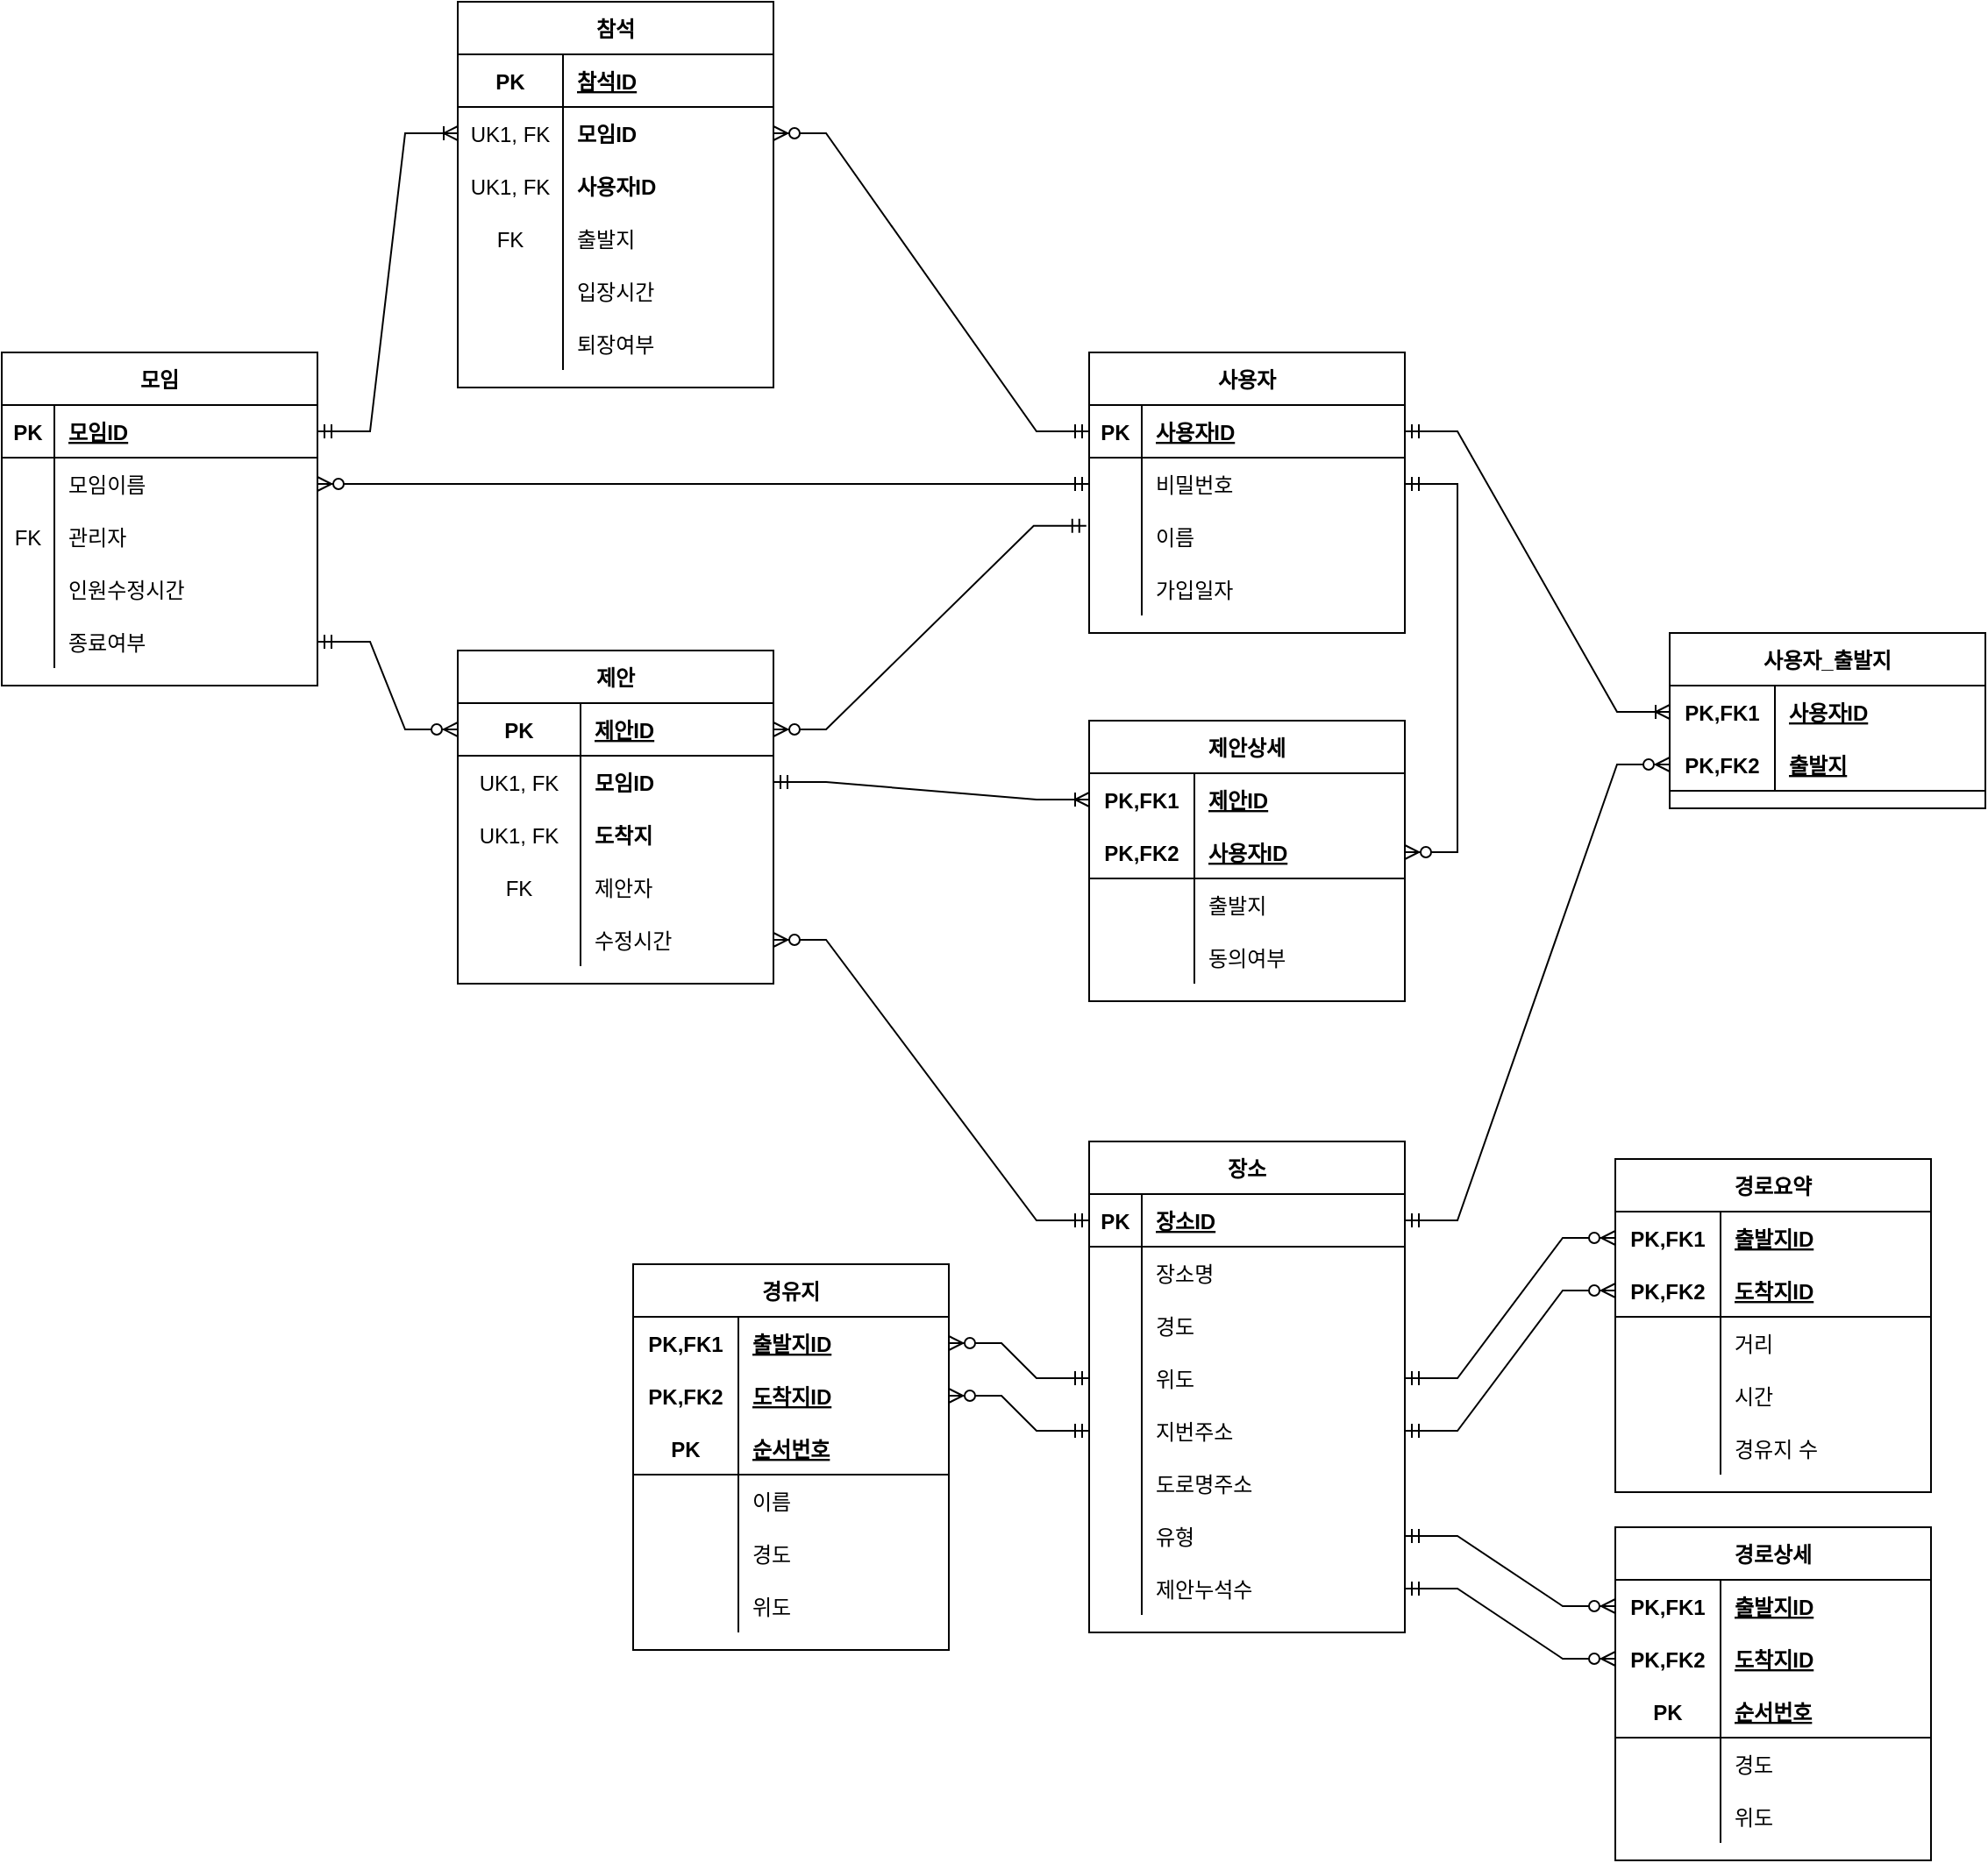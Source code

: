 <mxfile version="16.1.2" type="github"><diagram id="an6seOSO3NZaskOPtIO9" name="Page-1"><mxGraphModel dx="2336" dy="1289" grid="1" gridSize="10" guides="1" tooltips="1" connect="1" arrows="1" fold="1" page="1" pageScale="1" pageWidth="827" pageHeight="1169" math="0" shadow="0"><root><mxCell id="0"/><mxCell id="1" parent="0"/><mxCell id="ISwX3ju7IgSm2Zj2XK9--17" value="모임" style="shape=table;startSize=30;container=1;collapsible=1;childLayout=tableLayout;fixedRows=1;rowLines=0;fontStyle=1;align=center;resizeLast=1;" vertex="1" parent="1"><mxGeometry x="290" y="254" width="180" height="190" as="geometry"/></mxCell><mxCell id="ISwX3ju7IgSm2Zj2XK9--18" value="" style="shape=partialRectangle;collapsible=0;dropTarget=0;pointerEvents=0;fillColor=none;top=0;left=0;bottom=1;right=0;points=[[0,0.5],[1,0.5]];portConstraint=eastwest;" vertex="1" parent="ISwX3ju7IgSm2Zj2XK9--17"><mxGeometry y="30" width="180" height="30" as="geometry"/></mxCell><mxCell id="ISwX3ju7IgSm2Zj2XK9--19" value="PK" style="shape=partialRectangle;connectable=0;fillColor=none;top=0;left=0;bottom=0;right=0;fontStyle=1;overflow=hidden;" vertex="1" parent="ISwX3ju7IgSm2Zj2XK9--18"><mxGeometry width="30" height="30" as="geometry"><mxRectangle width="30" height="30" as="alternateBounds"/></mxGeometry></mxCell><mxCell id="ISwX3ju7IgSm2Zj2XK9--20" value="모임ID" style="shape=partialRectangle;connectable=0;fillColor=none;top=0;left=0;bottom=0;right=0;align=left;spacingLeft=6;fontStyle=5;overflow=hidden;" vertex="1" parent="ISwX3ju7IgSm2Zj2XK9--18"><mxGeometry x="30" width="150" height="30" as="geometry"><mxRectangle width="150" height="30" as="alternateBounds"/></mxGeometry></mxCell><mxCell id="ISwX3ju7IgSm2Zj2XK9--21" value="" style="shape=partialRectangle;collapsible=0;dropTarget=0;pointerEvents=0;fillColor=none;top=0;left=0;bottom=0;right=0;points=[[0,0.5],[1,0.5]];portConstraint=eastwest;" vertex="1" parent="ISwX3ju7IgSm2Zj2XK9--17"><mxGeometry y="60" width="180" height="30" as="geometry"/></mxCell><mxCell id="ISwX3ju7IgSm2Zj2XK9--22" value="" style="shape=partialRectangle;connectable=0;fillColor=none;top=0;left=0;bottom=0;right=0;editable=1;overflow=hidden;" vertex="1" parent="ISwX3ju7IgSm2Zj2XK9--21"><mxGeometry width="30" height="30" as="geometry"><mxRectangle width="30" height="30" as="alternateBounds"/></mxGeometry></mxCell><mxCell id="ISwX3ju7IgSm2Zj2XK9--23" value="모임이름" style="shape=partialRectangle;connectable=0;fillColor=none;top=0;left=0;bottom=0;right=0;align=left;spacingLeft=6;overflow=hidden;" vertex="1" parent="ISwX3ju7IgSm2Zj2XK9--21"><mxGeometry x="30" width="150" height="30" as="geometry"><mxRectangle width="150" height="30" as="alternateBounds"/></mxGeometry></mxCell><mxCell id="ISwX3ju7IgSm2Zj2XK9--24" value="" style="shape=partialRectangle;collapsible=0;dropTarget=0;pointerEvents=0;fillColor=none;top=0;left=0;bottom=0;right=0;points=[[0,0.5],[1,0.5]];portConstraint=eastwest;" vertex="1" parent="ISwX3ju7IgSm2Zj2XK9--17"><mxGeometry y="90" width="180" height="30" as="geometry"/></mxCell><mxCell id="ISwX3ju7IgSm2Zj2XK9--25" value="FK" style="shape=partialRectangle;connectable=0;fillColor=none;top=0;left=0;bottom=0;right=0;editable=1;overflow=hidden;" vertex="1" parent="ISwX3ju7IgSm2Zj2XK9--24"><mxGeometry width="30" height="30" as="geometry"><mxRectangle width="30" height="30" as="alternateBounds"/></mxGeometry></mxCell><mxCell id="ISwX3ju7IgSm2Zj2XK9--26" value="관리자" style="shape=partialRectangle;connectable=0;fillColor=none;top=0;left=0;bottom=0;right=0;align=left;spacingLeft=6;overflow=hidden;" vertex="1" parent="ISwX3ju7IgSm2Zj2XK9--24"><mxGeometry x="30" width="150" height="30" as="geometry"><mxRectangle width="150" height="30" as="alternateBounds"/></mxGeometry></mxCell><mxCell id="ISwX3ju7IgSm2Zj2XK9--27" value="" style="shape=partialRectangle;collapsible=0;dropTarget=0;pointerEvents=0;fillColor=none;top=0;left=0;bottom=0;right=0;points=[[0,0.5],[1,0.5]];portConstraint=eastwest;" vertex="1" parent="ISwX3ju7IgSm2Zj2XK9--17"><mxGeometry y="120" width="180" height="30" as="geometry"/></mxCell><mxCell id="ISwX3ju7IgSm2Zj2XK9--28" value="" style="shape=partialRectangle;connectable=0;fillColor=none;top=0;left=0;bottom=0;right=0;editable=1;overflow=hidden;" vertex="1" parent="ISwX3ju7IgSm2Zj2XK9--27"><mxGeometry width="30" height="30" as="geometry"><mxRectangle width="30" height="30" as="alternateBounds"/></mxGeometry></mxCell><mxCell id="ISwX3ju7IgSm2Zj2XK9--29" value="인원수정시간" style="shape=partialRectangle;connectable=0;fillColor=none;top=0;left=0;bottom=0;right=0;align=left;spacingLeft=6;overflow=hidden;" vertex="1" parent="ISwX3ju7IgSm2Zj2XK9--27"><mxGeometry x="30" width="150" height="30" as="geometry"><mxRectangle width="150" height="30" as="alternateBounds"/></mxGeometry></mxCell><mxCell id="ISwX3ju7IgSm2Zj2XK9--30" style="shape=partialRectangle;collapsible=0;dropTarget=0;pointerEvents=0;fillColor=none;top=0;left=0;bottom=0;right=0;points=[[0,0.5],[1,0.5]];portConstraint=eastwest;" vertex="1" parent="ISwX3ju7IgSm2Zj2XK9--17"><mxGeometry y="150" width="180" height="30" as="geometry"/></mxCell><mxCell id="ISwX3ju7IgSm2Zj2XK9--31" style="shape=partialRectangle;connectable=0;fillColor=none;top=0;left=0;bottom=0;right=0;editable=1;overflow=hidden;" vertex="1" parent="ISwX3ju7IgSm2Zj2XK9--30"><mxGeometry width="30" height="30" as="geometry"><mxRectangle width="30" height="30" as="alternateBounds"/></mxGeometry></mxCell><mxCell id="ISwX3ju7IgSm2Zj2XK9--32" value="종료여부" style="shape=partialRectangle;connectable=0;fillColor=none;top=0;left=0;bottom=0;right=0;align=left;spacingLeft=6;overflow=hidden;" vertex="1" parent="ISwX3ju7IgSm2Zj2XK9--30"><mxGeometry x="30" width="150" height="30" as="geometry"><mxRectangle width="150" height="30" as="alternateBounds"/></mxGeometry></mxCell><mxCell id="ISwX3ju7IgSm2Zj2XK9--33" value="사용자" style="shape=table;startSize=30;container=1;collapsible=1;childLayout=tableLayout;fixedRows=1;rowLines=0;fontStyle=1;align=center;resizeLast=1;" vertex="1" parent="1"><mxGeometry x="910" y="254" width="180" height="160" as="geometry"/></mxCell><mxCell id="ISwX3ju7IgSm2Zj2XK9--34" value="" style="shape=partialRectangle;collapsible=0;dropTarget=0;pointerEvents=0;fillColor=none;top=0;left=0;bottom=1;right=0;points=[[0,0.5],[1,0.5]];portConstraint=eastwest;" vertex="1" parent="ISwX3ju7IgSm2Zj2XK9--33"><mxGeometry y="30" width="180" height="30" as="geometry"/></mxCell><mxCell id="ISwX3ju7IgSm2Zj2XK9--35" value="PK" style="shape=partialRectangle;connectable=0;fillColor=none;top=0;left=0;bottom=0;right=0;fontStyle=1;overflow=hidden;" vertex="1" parent="ISwX3ju7IgSm2Zj2XK9--34"><mxGeometry width="30" height="30" as="geometry"><mxRectangle width="30" height="30" as="alternateBounds"/></mxGeometry></mxCell><mxCell id="ISwX3ju7IgSm2Zj2XK9--36" value="사용자ID" style="shape=partialRectangle;connectable=0;fillColor=none;top=0;left=0;bottom=0;right=0;align=left;spacingLeft=6;fontStyle=5;overflow=hidden;" vertex="1" parent="ISwX3ju7IgSm2Zj2XK9--34"><mxGeometry x="30" width="150" height="30" as="geometry"><mxRectangle width="150" height="30" as="alternateBounds"/></mxGeometry></mxCell><mxCell id="ISwX3ju7IgSm2Zj2XK9--37" value="" style="shape=partialRectangle;collapsible=0;dropTarget=0;pointerEvents=0;fillColor=none;top=0;left=0;bottom=0;right=0;points=[[0,0.5],[1,0.5]];portConstraint=eastwest;" vertex="1" parent="ISwX3ju7IgSm2Zj2XK9--33"><mxGeometry y="60" width="180" height="30" as="geometry"/></mxCell><mxCell id="ISwX3ju7IgSm2Zj2XK9--38" value="" style="shape=partialRectangle;connectable=0;fillColor=none;top=0;left=0;bottom=0;right=0;editable=1;overflow=hidden;" vertex="1" parent="ISwX3ju7IgSm2Zj2XK9--37"><mxGeometry width="30" height="30" as="geometry"><mxRectangle width="30" height="30" as="alternateBounds"/></mxGeometry></mxCell><mxCell id="ISwX3ju7IgSm2Zj2XK9--39" value="비밀번호" style="shape=partialRectangle;connectable=0;fillColor=none;top=0;left=0;bottom=0;right=0;align=left;spacingLeft=6;overflow=hidden;" vertex="1" parent="ISwX3ju7IgSm2Zj2XK9--37"><mxGeometry x="30" width="150" height="30" as="geometry"><mxRectangle width="150" height="30" as="alternateBounds"/></mxGeometry></mxCell><mxCell id="ISwX3ju7IgSm2Zj2XK9--40" value="" style="shape=partialRectangle;collapsible=0;dropTarget=0;pointerEvents=0;fillColor=none;top=0;left=0;bottom=0;right=0;points=[[0,0.5],[1,0.5]];portConstraint=eastwest;" vertex="1" parent="ISwX3ju7IgSm2Zj2XK9--33"><mxGeometry y="90" width="180" height="30" as="geometry"/></mxCell><mxCell id="ISwX3ju7IgSm2Zj2XK9--41" value="" style="shape=partialRectangle;connectable=0;fillColor=none;top=0;left=0;bottom=0;right=0;editable=1;overflow=hidden;" vertex="1" parent="ISwX3ju7IgSm2Zj2XK9--40"><mxGeometry width="30" height="30" as="geometry"><mxRectangle width="30" height="30" as="alternateBounds"/></mxGeometry></mxCell><mxCell id="ISwX3ju7IgSm2Zj2XK9--42" value="이름" style="shape=partialRectangle;connectable=0;fillColor=none;top=0;left=0;bottom=0;right=0;align=left;spacingLeft=6;overflow=hidden;" vertex="1" parent="ISwX3ju7IgSm2Zj2XK9--40"><mxGeometry x="30" width="150" height="30" as="geometry"><mxRectangle width="150" height="30" as="alternateBounds"/></mxGeometry></mxCell><mxCell id="ISwX3ju7IgSm2Zj2XK9--43" value="" style="shape=partialRectangle;collapsible=0;dropTarget=0;pointerEvents=0;fillColor=none;top=0;left=0;bottom=0;right=0;points=[[0,0.5],[1,0.5]];portConstraint=eastwest;" vertex="1" parent="ISwX3ju7IgSm2Zj2XK9--33"><mxGeometry y="120" width="180" height="30" as="geometry"/></mxCell><mxCell id="ISwX3ju7IgSm2Zj2XK9--44" value="" style="shape=partialRectangle;connectable=0;fillColor=none;top=0;left=0;bottom=0;right=0;editable=1;overflow=hidden;" vertex="1" parent="ISwX3ju7IgSm2Zj2XK9--43"><mxGeometry width="30" height="30" as="geometry"><mxRectangle width="30" height="30" as="alternateBounds"/></mxGeometry></mxCell><mxCell id="ISwX3ju7IgSm2Zj2XK9--45" value="가입일자" style="shape=partialRectangle;connectable=0;fillColor=none;top=0;left=0;bottom=0;right=0;align=left;spacingLeft=6;overflow=hidden;" vertex="1" parent="ISwX3ju7IgSm2Zj2XK9--43"><mxGeometry x="30" width="150" height="30" as="geometry"><mxRectangle width="150" height="30" as="alternateBounds"/></mxGeometry></mxCell><mxCell id="ISwX3ju7IgSm2Zj2XK9--49" value="" style="edgeStyle=entityRelationEdgeStyle;fontSize=12;html=1;endArrow=ERzeroToMany;startArrow=ERmandOne;rounded=0;exitX=0;exitY=0.5;exitDx=0;exitDy=0;entryX=1;entryY=0.5;entryDx=0;entryDy=0;" edge="1" parent="1" source="ISwX3ju7IgSm2Zj2XK9--37" target="ISwX3ju7IgSm2Zj2XK9--21"><mxGeometry width="100" height="100" relative="1" as="geometry"><mxPoint x="570" y="404" as="sourcePoint"/><mxPoint x="670" y="304" as="targetPoint"/></mxGeometry></mxCell><mxCell id="ISwX3ju7IgSm2Zj2XK9--50" value="참석" style="shape=table;startSize=30;container=1;collapsible=1;childLayout=tableLayout;fixedRows=1;rowLines=0;fontStyle=1;align=center;resizeLast=1;" vertex="1" parent="1"><mxGeometry x="550" y="54" width="180" height="220" as="geometry"><mxRectangle x="360" y="240" width="60" height="30" as="alternateBounds"/></mxGeometry></mxCell><mxCell id="ISwX3ju7IgSm2Zj2XK9--51" value="" style="shape=partialRectangle;collapsible=0;dropTarget=0;pointerEvents=0;fillColor=none;top=0;left=0;bottom=1;right=0;points=[[0,0.5],[1,0.5]];portConstraint=eastwest;" vertex="1" parent="ISwX3ju7IgSm2Zj2XK9--50"><mxGeometry y="30" width="180" height="30" as="geometry"/></mxCell><mxCell id="ISwX3ju7IgSm2Zj2XK9--52" value="PK" style="shape=partialRectangle;connectable=0;fillColor=none;top=0;left=0;bottom=0;right=0;fontStyle=1;overflow=hidden;" vertex="1" parent="ISwX3ju7IgSm2Zj2XK9--51"><mxGeometry width="60" height="30" as="geometry"><mxRectangle width="60" height="30" as="alternateBounds"/></mxGeometry></mxCell><mxCell id="ISwX3ju7IgSm2Zj2XK9--53" value="참석ID" style="shape=partialRectangle;connectable=0;fillColor=none;top=0;left=0;bottom=0;right=0;align=left;spacingLeft=6;fontStyle=5;overflow=hidden;" vertex="1" parent="ISwX3ju7IgSm2Zj2XK9--51"><mxGeometry x="60" width="120" height="30" as="geometry"><mxRectangle width="120" height="30" as="alternateBounds"/></mxGeometry></mxCell><mxCell id="ISwX3ju7IgSm2Zj2XK9--54" value="" style="shape=partialRectangle;collapsible=0;dropTarget=0;pointerEvents=0;fillColor=none;top=0;left=0;bottom=0;right=0;points=[[0,0.5],[1,0.5]];portConstraint=eastwest;" vertex="1" parent="ISwX3ju7IgSm2Zj2XK9--50"><mxGeometry y="60" width="180" height="30" as="geometry"/></mxCell><mxCell id="ISwX3ju7IgSm2Zj2XK9--55" value="UK1, FK" style="shape=partialRectangle;connectable=0;fillColor=none;top=0;left=0;bottom=0;right=0;editable=1;overflow=hidden;" vertex="1" parent="ISwX3ju7IgSm2Zj2XK9--54"><mxGeometry width="60" height="30" as="geometry"><mxRectangle width="60" height="30" as="alternateBounds"/></mxGeometry></mxCell><mxCell id="ISwX3ju7IgSm2Zj2XK9--56" value="모임ID" style="shape=partialRectangle;connectable=0;fillColor=none;top=0;left=0;bottom=0;right=0;align=left;spacingLeft=6;overflow=hidden;fontStyle=1" vertex="1" parent="ISwX3ju7IgSm2Zj2XK9--54"><mxGeometry x="60" width="120" height="30" as="geometry"><mxRectangle width="120" height="30" as="alternateBounds"/></mxGeometry></mxCell><mxCell id="ISwX3ju7IgSm2Zj2XK9--57" value="" style="shape=partialRectangle;collapsible=0;dropTarget=0;pointerEvents=0;fillColor=none;top=0;left=0;bottom=0;right=0;points=[[0,0.5],[1,0.5]];portConstraint=eastwest;" vertex="1" parent="ISwX3ju7IgSm2Zj2XK9--50"><mxGeometry y="90" width="180" height="30" as="geometry"/></mxCell><mxCell id="ISwX3ju7IgSm2Zj2XK9--58" value="UK1, FK" style="shape=partialRectangle;connectable=0;fillColor=none;top=0;left=0;bottom=0;right=0;editable=1;overflow=hidden;" vertex="1" parent="ISwX3ju7IgSm2Zj2XK9--57"><mxGeometry width="60" height="30" as="geometry"><mxRectangle width="60" height="30" as="alternateBounds"/></mxGeometry></mxCell><mxCell id="ISwX3ju7IgSm2Zj2XK9--59" value="사용자ID" style="shape=partialRectangle;connectable=0;fillColor=none;top=0;left=0;bottom=0;right=0;align=left;spacingLeft=6;overflow=hidden;fontStyle=1" vertex="1" parent="ISwX3ju7IgSm2Zj2XK9--57"><mxGeometry x="60" width="120" height="30" as="geometry"><mxRectangle width="120" height="30" as="alternateBounds"/></mxGeometry></mxCell><mxCell id="ISwX3ju7IgSm2Zj2XK9--60" value="" style="shape=partialRectangle;collapsible=0;dropTarget=0;pointerEvents=0;fillColor=none;top=0;left=0;bottom=0;right=0;points=[[0,0.5],[1,0.5]];portConstraint=eastwest;" vertex="1" parent="ISwX3ju7IgSm2Zj2XK9--50"><mxGeometry y="120" width="180" height="30" as="geometry"/></mxCell><mxCell id="ISwX3ju7IgSm2Zj2XK9--61" value="FK" style="shape=partialRectangle;connectable=0;fillColor=none;top=0;left=0;bottom=0;right=0;editable=1;overflow=hidden;" vertex="1" parent="ISwX3ju7IgSm2Zj2XK9--60"><mxGeometry width="60" height="30" as="geometry"><mxRectangle width="60" height="30" as="alternateBounds"/></mxGeometry></mxCell><mxCell id="ISwX3ju7IgSm2Zj2XK9--62" value="출발지" style="shape=partialRectangle;connectable=0;fillColor=none;top=0;left=0;bottom=0;right=0;align=left;spacingLeft=6;overflow=hidden;" vertex="1" parent="ISwX3ju7IgSm2Zj2XK9--60"><mxGeometry x="60" width="120" height="30" as="geometry"><mxRectangle width="120" height="30" as="alternateBounds"/></mxGeometry></mxCell><mxCell id="ISwX3ju7IgSm2Zj2XK9--69" style="shape=partialRectangle;collapsible=0;dropTarget=0;pointerEvents=0;fillColor=none;top=0;left=0;bottom=0;right=0;points=[[0,0.5],[1,0.5]];portConstraint=eastwest;" vertex="1" parent="ISwX3ju7IgSm2Zj2XK9--50"><mxGeometry y="150" width="180" height="30" as="geometry"/></mxCell><mxCell id="ISwX3ju7IgSm2Zj2XK9--70" style="shape=partialRectangle;connectable=0;fillColor=none;top=0;left=0;bottom=0;right=0;editable=1;overflow=hidden;" vertex="1" parent="ISwX3ju7IgSm2Zj2XK9--69"><mxGeometry width="60" height="30" as="geometry"><mxRectangle width="60" height="30" as="alternateBounds"/></mxGeometry></mxCell><mxCell id="ISwX3ju7IgSm2Zj2XK9--71" value="입장시간" style="shape=partialRectangle;connectable=0;fillColor=none;top=0;left=0;bottom=0;right=0;align=left;spacingLeft=6;overflow=hidden;" vertex="1" parent="ISwX3ju7IgSm2Zj2XK9--69"><mxGeometry x="60" width="120" height="30" as="geometry"><mxRectangle width="120" height="30" as="alternateBounds"/></mxGeometry></mxCell><mxCell id="ISwX3ju7IgSm2Zj2XK9--66" style="shape=partialRectangle;collapsible=0;dropTarget=0;pointerEvents=0;fillColor=none;top=0;left=0;bottom=0;right=0;points=[[0,0.5],[1,0.5]];portConstraint=eastwest;" vertex="1" parent="ISwX3ju7IgSm2Zj2XK9--50"><mxGeometry y="180" width="180" height="30" as="geometry"/></mxCell><mxCell id="ISwX3ju7IgSm2Zj2XK9--67" style="shape=partialRectangle;connectable=0;fillColor=none;top=0;left=0;bottom=0;right=0;editable=1;overflow=hidden;" vertex="1" parent="ISwX3ju7IgSm2Zj2XK9--66"><mxGeometry width="60" height="30" as="geometry"><mxRectangle width="60" height="30" as="alternateBounds"/></mxGeometry></mxCell><mxCell id="ISwX3ju7IgSm2Zj2XK9--68" value="퇴장여부" style="shape=partialRectangle;connectable=0;fillColor=none;top=0;left=0;bottom=0;right=0;align=left;spacingLeft=6;overflow=hidden;" vertex="1" parent="ISwX3ju7IgSm2Zj2XK9--66"><mxGeometry x="60" width="120" height="30" as="geometry"><mxRectangle width="120" height="30" as="alternateBounds"/></mxGeometry></mxCell><mxCell id="ISwX3ju7IgSm2Zj2XK9--63" value="" style="edgeStyle=entityRelationEdgeStyle;fontSize=12;html=1;endArrow=ERzeroToMany;startArrow=ERmandOne;rounded=0;exitX=0;exitY=0.5;exitDx=0;exitDy=0;" edge="1" parent="1" source="ISwX3ju7IgSm2Zj2XK9--34" target="ISwX3ju7IgSm2Zj2XK9--54"><mxGeometry width="100" height="100" relative="1" as="geometry"><mxPoint x="550" y="294" as="sourcePoint"/><mxPoint x="650" y="194" as="targetPoint"/></mxGeometry></mxCell><mxCell id="ISwX3ju7IgSm2Zj2XK9--65" value="" style="edgeStyle=entityRelationEdgeStyle;fontSize=12;html=1;endArrow=ERoneToMany;startArrow=ERmandOne;rounded=0;entryX=0;entryY=0.5;entryDx=0;entryDy=0;exitX=1;exitY=0.5;exitDx=0;exitDy=0;" edge="1" parent="1" source="ISwX3ju7IgSm2Zj2XK9--18" target="ISwX3ju7IgSm2Zj2XK9--54"><mxGeometry width="100" height="100" relative="1" as="geometry"><mxPoint x="400" y="244" as="sourcePoint"/><mxPoint x="650" y="194" as="targetPoint"/></mxGeometry></mxCell><mxCell id="ISwX3ju7IgSm2Zj2XK9--98" value="사용자_출발지" style="shape=table;startSize=30;container=1;collapsible=1;childLayout=tableLayout;fixedRows=1;rowLines=0;fontStyle=1;align=center;resizeLast=1;" vertex="1" parent="1"><mxGeometry x="1241" y="414" width="180" height="100" as="geometry"/></mxCell><mxCell id="ISwX3ju7IgSm2Zj2XK9--99" value="" style="shape=partialRectangle;collapsible=0;dropTarget=0;pointerEvents=0;fillColor=none;top=0;left=0;bottom=0;right=0;points=[[0,0.5],[1,0.5]];portConstraint=eastwest;" vertex="1" parent="ISwX3ju7IgSm2Zj2XK9--98"><mxGeometry y="30" width="180" height="30" as="geometry"/></mxCell><mxCell id="ISwX3ju7IgSm2Zj2XK9--100" value="PK,FK1" style="shape=partialRectangle;connectable=0;fillColor=none;top=0;left=0;bottom=0;right=0;fontStyle=1;overflow=hidden;" vertex="1" parent="ISwX3ju7IgSm2Zj2XK9--99"><mxGeometry width="60" height="30" as="geometry"><mxRectangle width="60" height="30" as="alternateBounds"/></mxGeometry></mxCell><mxCell id="ISwX3ju7IgSm2Zj2XK9--101" value="사용자ID" style="shape=partialRectangle;connectable=0;fillColor=none;top=0;left=0;bottom=0;right=0;align=left;spacingLeft=6;fontStyle=5;overflow=hidden;" vertex="1" parent="ISwX3ju7IgSm2Zj2XK9--99"><mxGeometry x="60" width="120" height="30" as="geometry"><mxRectangle width="120" height="30" as="alternateBounds"/></mxGeometry></mxCell><mxCell id="ISwX3ju7IgSm2Zj2XK9--102" value="" style="shape=partialRectangle;collapsible=0;dropTarget=0;pointerEvents=0;fillColor=none;top=0;left=0;bottom=1;right=0;points=[[0,0.5],[1,0.5]];portConstraint=eastwest;" vertex="1" parent="ISwX3ju7IgSm2Zj2XK9--98"><mxGeometry y="60" width="180" height="30" as="geometry"/></mxCell><mxCell id="ISwX3ju7IgSm2Zj2XK9--103" value="PK,FK2" style="shape=partialRectangle;connectable=0;fillColor=none;top=0;left=0;bottom=0;right=0;fontStyle=1;overflow=hidden;" vertex="1" parent="ISwX3ju7IgSm2Zj2XK9--102"><mxGeometry width="60" height="30" as="geometry"><mxRectangle width="60" height="30" as="alternateBounds"/></mxGeometry></mxCell><mxCell id="ISwX3ju7IgSm2Zj2XK9--104" value="출발지" style="shape=partialRectangle;connectable=0;fillColor=none;top=0;left=0;bottom=0;right=0;align=left;spacingLeft=6;fontStyle=5;overflow=hidden;" vertex="1" parent="ISwX3ju7IgSm2Zj2XK9--102"><mxGeometry x="60" width="120" height="30" as="geometry"><mxRectangle width="120" height="30" as="alternateBounds"/></mxGeometry></mxCell><mxCell id="ISwX3ju7IgSm2Zj2XK9--111" value="" style="edgeStyle=entityRelationEdgeStyle;fontSize=12;html=1;endArrow=ERoneToMany;startArrow=ERmandOne;rounded=0;" edge="1" parent="1" source="ISwX3ju7IgSm2Zj2XK9--34" target="ISwX3ju7IgSm2Zj2XK9--99"><mxGeometry width="100" height="100" relative="1" as="geometry"><mxPoint x="890" y="324" as="sourcePoint"/><mxPoint x="900" y="404" as="targetPoint"/></mxGeometry></mxCell><mxCell id="ISwX3ju7IgSm2Zj2XK9--112" value="장소" style="shape=table;startSize=30;container=1;collapsible=1;childLayout=tableLayout;fixedRows=1;rowLines=0;fontStyle=1;align=center;resizeLast=1;" vertex="1" parent="1"><mxGeometry x="910" y="704" width="180" height="280" as="geometry"/></mxCell><mxCell id="ISwX3ju7IgSm2Zj2XK9--113" value="" style="shape=partialRectangle;collapsible=0;dropTarget=0;pointerEvents=0;fillColor=none;top=0;left=0;bottom=1;right=0;points=[[0,0.5],[1,0.5]];portConstraint=eastwest;" vertex="1" parent="ISwX3ju7IgSm2Zj2XK9--112"><mxGeometry y="30" width="180" height="30" as="geometry"/></mxCell><mxCell id="ISwX3ju7IgSm2Zj2XK9--114" value="PK" style="shape=partialRectangle;connectable=0;fillColor=none;top=0;left=0;bottom=0;right=0;fontStyle=1;overflow=hidden;" vertex="1" parent="ISwX3ju7IgSm2Zj2XK9--113"><mxGeometry width="30" height="30" as="geometry"><mxRectangle width="30" height="30" as="alternateBounds"/></mxGeometry></mxCell><mxCell id="ISwX3ju7IgSm2Zj2XK9--115" value="장소ID" style="shape=partialRectangle;connectable=0;fillColor=none;top=0;left=0;bottom=0;right=0;align=left;spacingLeft=6;fontStyle=5;overflow=hidden;" vertex="1" parent="ISwX3ju7IgSm2Zj2XK9--113"><mxGeometry x="30" width="150" height="30" as="geometry"><mxRectangle width="150" height="30" as="alternateBounds"/></mxGeometry></mxCell><mxCell id="ISwX3ju7IgSm2Zj2XK9--116" value="" style="shape=partialRectangle;collapsible=0;dropTarget=0;pointerEvents=0;fillColor=none;top=0;left=0;bottom=0;right=0;points=[[0,0.5],[1,0.5]];portConstraint=eastwest;" vertex="1" parent="ISwX3ju7IgSm2Zj2XK9--112"><mxGeometry y="60" width="180" height="30" as="geometry"/></mxCell><mxCell id="ISwX3ju7IgSm2Zj2XK9--117" value="" style="shape=partialRectangle;connectable=0;fillColor=none;top=0;left=0;bottom=0;right=0;editable=1;overflow=hidden;" vertex="1" parent="ISwX3ju7IgSm2Zj2XK9--116"><mxGeometry width="30" height="30" as="geometry"><mxRectangle width="30" height="30" as="alternateBounds"/></mxGeometry></mxCell><mxCell id="ISwX3ju7IgSm2Zj2XK9--118" value="장소명" style="shape=partialRectangle;connectable=0;fillColor=none;top=0;left=0;bottom=0;right=0;align=left;spacingLeft=6;overflow=hidden;" vertex="1" parent="ISwX3ju7IgSm2Zj2XK9--116"><mxGeometry x="30" width="150" height="30" as="geometry"><mxRectangle width="150" height="30" as="alternateBounds"/></mxGeometry></mxCell><mxCell id="ISwX3ju7IgSm2Zj2XK9--134" style="shape=partialRectangle;collapsible=0;dropTarget=0;pointerEvents=0;fillColor=none;top=0;left=0;bottom=0;right=0;points=[[0,0.5],[1,0.5]];portConstraint=eastwest;" vertex="1" parent="ISwX3ju7IgSm2Zj2XK9--112"><mxGeometry y="90" width="180" height="30" as="geometry"/></mxCell><mxCell id="ISwX3ju7IgSm2Zj2XK9--135" style="shape=partialRectangle;connectable=0;fillColor=none;top=0;left=0;bottom=0;right=0;editable=1;overflow=hidden;" vertex="1" parent="ISwX3ju7IgSm2Zj2XK9--134"><mxGeometry width="30" height="30" as="geometry"><mxRectangle width="30" height="30" as="alternateBounds"/></mxGeometry></mxCell><mxCell id="ISwX3ju7IgSm2Zj2XK9--136" value="경도" style="shape=partialRectangle;connectable=0;fillColor=none;top=0;left=0;bottom=0;right=0;align=left;spacingLeft=6;overflow=hidden;" vertex="1" parent="ISwX3ju7IgSm2Zj2XK9--134"><mxGeometry x="30" width="150" height="30" as="geometry"><mxRectangle width="150" height="30" as="alternateBounds"/></mxGeometry></mxCell><mxCell id="ISwX3ju7IgSm2Zj2XK9--131" style="shape=partialRectangle;collapsible=0;dropTarget=0;pointerEvents=0;fillColor=none;top=0;left=0;bottom=0;right=0;points=[[0,0.5],[1,0.5]];portConstraint=eastwest;" vertex="1" parent="ISwX3ju7IgSm2Zj2XK9--112"><mxGeometry y="120" width="180" height="30" as="geometry"/></mxCell><mxCell id="ISwX3ju7IgSm2Zj2XK9--132" style="shape=partialRectangle;connectable=0;fillColor=none;top=0;left=0;bottom=0;right=0;editable=1;overflow=hidden;" vertex="1" parent="ISwX3ju7IgSm2Zj2XK9--131"><mxGeometry width="30" height="30" as="geometry"><mxRectangle width="30" height="30" as="alternateBounds"/></mxGeometry></mxCell><mxCell id="ISwX3ju7IgSm2Zj2XK9--133" value="위도" style="shape=partialRectangle;connectable=0;fillColor=none;top=0;left=0;bottom=0;right=0;align=left;spacingLeft=6;overflow=hidden;" vertex="1" parent="ISwX3ju7IgSm2Zj2XK9--131"><mxGeometry x="30" width="150" height="30" as="geometry"><mxRectangle width="150" height="30" as="alternateBounds"/></mxGeometry></mxCell><mxCell id="ISwX3ju7IgSm2Zj2XK9--128" style="shape=partialRectangle;collapsible=0;dropTarget=0;pointerEvents=0;fillColor=none;top=0;left=0;bottom=0;right=0;points=[[0,0.5],[1,0.5]];portConstraint=eastwest;" vertex="1" parent="ISwX3ju7IgSm2Zj2XK9--112"><mxGeometry y="150" width="180" height="30" as="geometry"/></mxCell><mxCell id="ISwX3ju7IgSm2Zj2XK9--129" style="shape=partialRectangle;connectable=0;fillColor=none;top=0;left=0;bottom=0;right=0;editable=1;overflow=hidden;" vertex="1" parent="ISwX3ju7IgSm2Zj2XK9--128"><mxGeometry width="30" height="30" as="geometry"><mxRectangle width="30" height="30" as="alternateBounds"/></mxGeometry></mxCell><mxCell id="ISwX3ju7IgSm2Zj2XK9--130" value="지번주소" style="shape=partialRectangle;connectable=0;fillColor=none;top=0;left=0;bottom=0;right=0;align=left;spacingLeft=6;overflow=hidden;" vertex="1" parent="ISwX3ju7IgSm2Zj2XK9--128"><mxGeometry x="30" width="150" height="30" as="geometry"><mxRectangle width="150" height="30" as="alternateBounds"/></mxGeometry></mxCell><mxCell id="ISwX3ju7IgSm2Zj2XK9--125" style="shape=partialRectangle;collapsible=0;dropTarget=0;pointerEvents=0;fillColor=none;top=0;left=0;bottom=0;right=0;points=[[0,0.5],[1,0.5]];portConstraint=eastwest;" vertex="1" parent="ISwX3ju7IgSm2Zj2XK9--112"><mxGeometry y="180" width="180" height="30" as="geometry"/></mxCell><mxCell id="ISwX3ju7IgSm2Zj2XK9--126" style="shape=partialRectangle;connectable=0;fillColor=none;top=0;left=0;bottom=0;right=0;editable=1;overflow=hidden;" vertex="1" parent="ISwX3ju7IgSm2Zj2XK9--125"><mxGeometry width="30" height="30" as="geometry"><mxRectangle width="30" height="30" as="alternateBounds"/></mxGeometry></mxCell><mxCell id="ISwX3ju7IgSm2Zj2XK9--127" value="도로명주소" style="shape=partialRectangle;connectable=0;fillColor=none;top=0;left=0;bottom=0;right=0;align=left;spacingLeft=6;overflow=hidden;" vertex="1" parent="ISwX3ju7IgSm2Zj2XK9--125"><mxGeometry x="30" width="150" height="30" as="geometry"><mxRectangle width="150" height="30" as="alternateBounds"/></mxGeometry></mxCell><mxCell id="ISwX3ju7IgSm2Zj2XK9--119" value="" style="shape=partialRectangle;collapsible=0;dropTarget=0;pointerEvents=0;fillColor=none;top=0;left=0;bottom=0;right=0;points=[[0,0.5],[1,0.5]];portConstraint=eastwest;" vertex="1" parent="ISwX3ju7IgSm2Zj2XK9--112"><mxGeometry y="210" width="180" height="30" as="geometry"/></mxCell><mxCell id="ISwX3ju7IgSm2Zj2XK9--120" value="" style="shape=partialRectangle;connectable=0;fillColor=none;top=0;left=0;bottom=0;right=0;editable=1;overflow=hidden;" vertex="1" parent="ISwX3ju7IgSm2Zj2XK9--119"><mxGeometry width="30" height="30" as="geometry"><mxRectangle width="30" height="30" as="alternateBounds"/></mxGeometry></mxCell><mxCell id="ISwX3ju7IgSm2Zj2XK9--121" value="유형" style="shape=partialRectangle;connectable=0;fillColor=none;top=0;left=0;bottom=0;right=0;align=left;spacingLeft=6;overflow=hidden;" vertex="1" parent="ISwX3ju7IgSm2Zj2XK9--119"><mxGeometry x="30" width="150" height="30" as="geometry"><mxRectangle width="150" height="30" as="alternateBounds"/></mxGeometry></mxCell><mxCell id="ISwX3ju7IgSm2Zj2XK9--122" value="" style="shape=partialRectangle;collapsible=0;dropTarget=0;pointerEvents=0;fillColor=none;top=0;left=0;bottom=0;right=0;points=[[0,0.5],[1,0.5]];portConstraint=eastwest;" vertex="1" parent="ISwX3ju7IgSm2Zj2XK9--112"><mxGeometry y="240" width="180" height="30" as="geometry"/></mxCell><mxCell id="ISwX3ju7IgSm2Zj2XK9--123" value="" style="shape=partialRectangle;connectable=0;fillColor=none;top=0;left=0;bottom=0;right=0;editable=1;overflow=hidden;" vertex="1" parent="ISwX3ju7IgSm2Zj2XK9--122"><mxGeometry width="30" height="30" as="geometry"><mxRectangle width="30" height="30" as="alternateBounds"/></mxGeometry></mxCell><mxCell id="ISwX3ju7IgSm2Zj2XK9--124" value="제안누석수" style="shape=partialRectangle;connectable=0;fillColor=none;top=0;left=0;bottom=0;right=0;align=left;spacingLeft=6;overflow=hidden;" vertex="1" parent="ISwX3ju7IgSm2Zj2XK9--122"><mxGeometry x="30" width="150" height="30" as="geometry"><mxRectangle width="150" height="30" as="alternateBounds"/></mxGeometry></mxCell><mxCell id="ISwX3ju7IgSm2Zj2XK9--150" value="경로요약" style="shape=table;startSize=30;container=1;collapsible=1;childLayout=tableLayout;fixedRows=1;rowLines=0;fontStyle=1;align=center;resizeLast=1;" vertex="1" parent="1"><mxGeometry x="1210" y="714" width="180" height="190" as="geometry"/></mxCell><mxCell id="ISwX3ju7IgSm2Zj2XK9--151" value="" style="shape=partialRectangle;collapsible=0;dropTarget=0;pointerEvents=0;fillColor=none;top=0;left=0;bottom=0;right=0;points=[[0,0.5],[1,0.5]];portConstraint=eastwest;" vertex="1" parent="ISwX3ju7IgSm2Zj2XK9--150"><mxGeometry y="30" width="180" height="30" as="geometry"/></mxCell><mxCell id="ISwX3ju7IgSm2Zj2XK9--152" value="PK,FK1" style="shape=partialRectangle;connectable=0;fillColor=none;top=0;left=0;bottom=0;right=0;fontStyle=1;overflow=hidden;" vertex="1" parent="ISwX3ju7IgSm2Zj2XK9--151"><mxGeometry width="60" height="30" as="geometry"><mxRectangle width="60" height="30" as="alternateBounds"/></mxGeometry></mxCell><mxCell id="ISwX3ju7IgSm2Zj2XK9--153" value="출발지ID" style="shape=partialRectangle;connectable=0;fillColor=none;top=0;left=0;bottom=0;right=0;align=left;spacingLeft=6;fontStyle=5;overflow=hidden;" vertex="1" parent="ISwX3ju7IgSm2Zj2XK9--151"><mxGeometry x="60" width="120" height="30" as="geometry"><mxRectangle width="120" height="30" as="alternateBounds"/></mxGeometry></mxCell><mxCell id="ISwX3ju7IgSm2Zj2XK9--154" value="" style="shape=partialRectangle;collapsible=0;dropTarget=0;pointerEvents=0;fillColor=none;top=0;left=0;bottom=1;right=0;points=[[0,0.5],[1,0.5]];portConstraint=eastwest;" vertex="1" parent="ISwX3ju7IgSm2Zj2XK9--150"><mxGeometry y="60" width="180" height="30" as="geometry"/></mxCell><mxCell id="ISwX3ju7IgSm2Zj2XK9--155" value="PK,FK2" style="shape=partialRectangle;connectable=0;fillColor=none;top=0;left=0;bottom=0;right=0;fontStyle=1;overflow=hidden;" vertex="1" parent="ISwX3ju7IgSm2Zj2XK9--154"><mxGeometry width="60" height="30" as="geometry"><mxRectangle width="60" height="30" as="alternateBounds"/></mxGeometry></mxCell><mxCell id="ISwX3ju7IgSm2Zj2XK9--156" value="도착지ID" style="shape=partialRectangle;connectable=0;fillColor=none;top=0;left=0;bottom=0;right=0;align=left;spacingLeft=6;fontStyle=5;overflow=hidden;" vertex="1" parent="ISwX3ju7IgSm2Zj2XK9--154"><mxGeometry x="60" width="120" height="30" as="geometry"><mxRectangle width="120" height="30" as="alternateBounds"/></mxGeometry></mxCell><mxCell id="ISwX3ju7IgSm2Zj2XK9--157" value="" style="shape=partialRectangle;collapsible=0;dropTarget=0;pointerEvents=0;fillColor=none;top=0;left=0;bottom=0;right=0;points=[[0,0.5],[1,0.5]];portConstraint=eastwest;" vertex="1" parent="ISwX3ju7IgSm2Zj2XK9--150"><mxGeometry y="90" width="180" height="30" as="geometry"/></mxCell><mxCell id="ISwX3ju7IgSm2Zj2XK9--158" value="" style="shape=partialRectangle;connectable=0;fillColor=none;top=0;left=0;bottom=0;right=0;editable=1;overflow=hidden;" vertex="1" parent="ISwX3ju7IgSm2Zj2XK9--157"><mxGeometry width="60" height="30" as="geometry"><mxRectangle width="60" height="30" as="alternateBounds"/></mxGeometry></mxCell><mxCell id="ISwX3ju7IgSm2Zj2XK9--159" value="거리" style="shape=partialRectangle;connectable=0;fillColor=none;top=0;left=0;bottom=0;right=0;align=left;spacingLeft=6;overflow=hidden;" vertex="1" parent="ISwX3ju7IgSm2Zj2XK9--157"><mxGeometry x="60" width="120" height="30" as="geometry"><mxRectangle width="120" height="30" as="alternateBounds"/></mxGeometry></mxCell><mxCell id="ISwX3ju7IgSm2Zj2XK9--163" style="shape=partialRectangle;collapsible=0;dropTarget=0;pointerEvents=0;fillColor=none;top=0;left=0;bottom=0;right=0;points=[[0,0.5],[1,0.5]];portConstraint=eastwest;" vertex="1" parent="ISwX3ju7IgSm2Zj2XK9--150"><mxGeometry y="120" width="180" height="30" as="geometry"/></mxCell><mxCell id="ISwX3ju7IgSm2Zj2XK9--164" style="shape=partialRectangle;connectable=0;fillColor=none;top=0;left=0;bottom=0;right=0;editable=1;overflow=hidden;" vertex="1" parent="ISwX3ju7IgSm2Zj2XK9--163"><mxGeometry width="60" height="30" as="geometry"><mxRectangle width="60" height="30" as="alternateBounds"/></mxGeometry></mxCell><mxCell id="ISwX3ju7IgSm2Zj2XK9--165" value="시간" style="shape=partialRectangle;connectable=0;fillColor=none;top=0;left=0;bottom=0;right=0;align=left;spacingLeft=6;overflow=hidden;" vertex="1" parent="ISwX3ju7IgSm2Zj2XK9--163"><mxGeometry x="60" width="120" height="30" as="geometry"><mxRectangle width="120" height="30" as="alternateBounds"/></mxGeometry></mxCell><mxCell id="ISwX3ju7IgSm2Zj2XK9--160" value="" style="shape=partialRectangle;collapsible=0;dropTarget=0;pointerEvents=0;fillColor=none;top=0;left=0;bottom=0;right=0;points=[[0,0.5],[1,0.5]];portConstraint=eastwest;" vertex="1" parent="ISwX3ju7IgSm2Zj2XK9--150"><mxGeometry y="150" width="180" height="30" as="geometry"/></mxCell><mxCell id="ISwX3ju7IgSm2Zj2XK9--161" value="" style="shape=partialRectangle;connectable=0;fillColor=none;top=0;left=0;bottom=0;right=0;editable=1;overflow=hidden;" vertex="1" parent="ISwX3ju7IgSm2Zj2XK9--160"><mxGeometry width="60" height="30" as="geometry"><mxRectangle width="60" height="30" as="alternateBounds"/></mxGeometry></mxCell><mxCell id="ISwX3ju7IgSm2Zj2XK9--162" value="경유지 수" style="shape=partialRectangle;connectable=0;fillColor=none;top=0;left=0;bottom=0;right=0;align=left;spacingLeft=6;overflow=hidden;" vertex="1" parent="ISwX3ju7IgSm2Zj2XK9--160"><mxGeometry x="60" width="120" height="30" as="geometry"><mxRectangle width="120" height="30" as="alternateBounds"/></mxGeometry></mxCell><mxCell id="ISwX3ju7IgSm2Zj2XK9--166" value="경로상세" style="shape=table;startSize=30;container=1;collapsible=1;childLayout=tableLayout;fixedRows=1;rowLines=0;fontStyle=1;align=center;resizeLast=1;" vertex="1" parent="1"><mxGeometry x="1210" y="924" width="180" height="190" as="geometry"/></mxCell><mxCell id="ISwX3ju7IgSm2Zj2XK9--167" value="" style="shape=partialRectangle;collapsible=0;dropTarget=0;pointerEvents=0;fillColor=none;top=0;left=0;bottom=0;right=0;points=[[0,0.5],[1,0.5]];portConstraint=eastwest;" vertex="1" parent="ISwX3ju7IgSm2Zj2XK9--166"><mxGeometry y="30" width="180" height="30" as="geometry"/></mxCell><mxCell id="ISwX3ju7IgSm2Zj2XK9--168" value="PK,FK1" style="shape=partialRectangle;connectable=0;fillColor=none;top=0;left=0;bottom=0;right=0;fontStyle=1;overflow=hidden;" vertex="1" parent="ISwX3ju7IgSm2Zj2XK9--167"><mxGeometry width="60" height="30" as="geometry"><mxRectangle width="60" height="30" as="alternateBounds"/></mxGeometry></mxCell><mxCell id="ISwX3ju7IgSm2Zj2XK9--169" value="출발지ID" style="shape=partialRectangle;connectable=0;fillColor=none;top=0;left=0;bottom=0;right=0;align=left;spacingLeft=6;fontStyle=5;overflow=hidden;" vertex="1" parent="ISwX3ju7IgSm2Zj2XK9--167"><mxGeometry x="60" width="120" height="30" as="geometry"><mxRectangle width="120" height="30" as="alternateBounds"/></mxGeometry></mxCell><mxCell id="ISwX3ju7IgSm2Zj2XK9--182" style="shape=partialRectangle;collapsible=0;dropTarget=0;pointerEvents=0;fillColor=none;top=0;left=0;bottom=0;right=0;points=[[0,0.5],[1,0.5]];portConstraint=eastwest;" vertex="1" parent="ISwX3ju7IgSm2Zj2XK9--166"><mxGeometry y="60" width="180" height="30" as="geometry"/></mxCell><mxCell id="ISwX3ju7IgSm2Zj2XK9--183" value="PK,FK2" style="shape=partialRectangle;connectable=0;fillColor=none;top=0;left=0;bottom=0;right=0;fontStyle=1;overflow=hidden;" vertex="1" parent="ISwX3ju7IgSm2Zj2XK9--182"><mxGeometry width="60" height="30" as="geometry"><mxRectangle width="60" height="30" as="alternateBounds"/></mxGeometry></mxCell><mxCell id="ISwX3ju7IgSm2Zj2XK9--184" value="도착지ID" style="shape=partialRectangle;connectable=0;fillColor=none;top=0;left=0;bottom=0;right=0;align=left;spacingLeft=6;fontStyle=5;overflow=hidden;" vertex="1" parent="ISwX3ju7IgSm2Zj2XK9--182"><mxGeometry x="60" width="120" height="30" as="geometry"><mxRectangle width="120" height="30" as="alternateBounds"/></mxGeometry></mxCell><mxCell id="ISwX3ju7IgSm2Zj2XK9--170" value="" style="shape=partialRectangle;collapsible=0;dropTarget=0;pointerEvents=0;fillColor=none;top=0;left=0;bottom=1;right=0;points=[[0,0.5],[1,0.5]];portConstraint=eastwest;" vertex="1" parent="ISwX3ju7IgSm2Zj2XK9--166"><mxGeometry y="90" width="180" height="30" as="geometry"/></mxCell><mxCell id="ISwX3ju7IgSm2Zj2XK9--171" value="PK" style="shape=partialRectangle;connectable=0;fillColor=none;top=0;left=0;bottom=0;right=0;fontStyle=1;overflow=hidden;" vertex="1" parent="ISwX3ju7IgSm2Zj2XK9--170"><mxGeometry width="60" height="30" as="geometry"><mxRectangle width="60" height="30" as="alternateBounds"/></mxGeometry></mxCell><mxCell id="ISwX3ju7IgSm2Zj2XK9--172" value="순서번호" style="shape=partialRectangle;connectable=0;fillColor=none;top=0;left=0;bottom=0;right=0;align=left;spacingLeft=6;fontStyle=5;overflow=hidden;" vertex="1" parent="ISwX3ju7IgSm2Zj2XK9--170"><mxGeometry x="60" width="120" height="30" as="geometry"><mxRectangle width="120" height="30" as="alternateBounds"/></mxGeometry></mxCell><mxCell id="ISwX3ju7IgSm2Zj2XK9--173" value="" style="shape=partialRectangle;collapsible=0;dropTarget=0;pointerEvents=0;fillColor=none;top=0;left=0;bottom=0;right=0;points=[[0,0.5],[1,0.5]];portConstraint=eastwest;" vertex="1" parent="ISwX3ju7IgSm2Zj2XK9--166"><mxGeometry y="120" width="180" height="30" as="geometry"/></mxCell><mxCell id="ISwX3ju7IgSm2Zj2XK9--174" value="" style="shape=partialRectangle;connectable=0;fillColor=none;top=0;left=0;bottom=0;right=0;editable=1;overflow=hidden;" vertex="1" parent="ISwX3ju7IgSm2Zj2XK9--173"><mxGeometry width="60" height="30" as="geometry"><mxRectangle width="60" height="30" as="alternateBounds"/></mxGeometry></mxCell><mxCell id="ISwX3ju7IgSm2Zj2XK9--175" value="경도" style="shape=partialRectangle;connectable=0;fillColor=none;top=0;left=0;bottom=0;right=0;align=left;spacingLeft=6;overflow=hidden;" vertex="1" parent="ISwX3ju7IgSm2Zj2XK9--173"><mxGeometry x="60" width="120" height="30" as="geometry"><mxRectangle width="120" height="30" as="alternateBounds"/></mxGeometry></mxCell><mxCell id="ISwX3ju7IgSm2Zj2XK9--176" value="" style="shape=partialRectangle;collapsible=0;dropTarget=0;pointerEvents=0;fillColor=none;top=0;left=0;bottom=0;right=0;points=[[0,0.5],[1,0.5]];portConstraint=eastwest;" vertex="1" parent="ISwX3ju7IgSm2Zj2XK9--166"><mxGeometry y="150" width="180" height="30" as="geometry"/></mxCell><mxCell id="ISwX3ju7IgSm2Zj2XK9--177" value="" style="shape=partialRectangle;connectable=0;fillColor=none;top=0;left=0;bottom=0;right=0;editable=1;overflow=hidden;" vertex="1" parent="ISwX3ju7IgSm2Zj2XK9--176"><mxGeometry width="60" height="30" as="geometry"><mxRectangle width="60" height="30" as="alternateBounds"/></mxGeometry></mxCell><mxCell id="ISwX3ju7IgSm2Zj2XK9--178" value="위도" style="shape=partialRectangle;connectable=0;fillColor=none;top=0;left=0;bottom=0;right=0;align=left;spacingLeft=6;overflow=hidden;" vertex="1" parent="ISwX3ju7IgSm2Zj2XK9--176"><mxGeometry x="60" width="120" height="30" as="geometry"><mxRectangle width="120" height="30" as="alternateBounds"/></mxGeometry></mxCell><mxCell id="ISwX3ju7IgSm2Zj2XK9--186" value="경유지" style="shape=table;startSize=30;container=1;collapsible=1;childLayout=tableLayout;fixedRows=1;rowLines=0;fontStyle=1;align=center;resizeLast=1;" vertex="1" parent="1"><mxGeometry x="650" y="774" width="180" height="220" as="geometry"/></mxCell><mxCell id="ISwX3ju7IgSm2Zj2XK9--187" value="" style="shape=partialRectangle;collapsible=0;dropTarget=0;pointerEvents=0;fillColor=none;top=0;left=0;bottom=0;right=0;points=[[0,0.5],[1,0.5]];portConstraint=eastwest;" vertex="1" parent="ISwX3ju7IgSm2Zj2XK9--186"><mxGeometry y="30" width="180" height="30" as="geometry"/></mxCell><mxCell id="ISwX3ju7IgSm2Zj2XK9--188" value="PK,FK1" style="shape=partialRectangle;connectable=0;fillColor=none;top=0;left=0;bottom=0;right=0;fontStyle=1;overflow=hidden;" vertex="1" parent="ISwX3ju7IgSm2Zj2XK9--187"><mxGeometry width="60" height="30" as="geometry"><mxRectangle width="60" height="30" as="alternateBounds"/></mxGeometry></mxCell><mxCell id="ISwX3ju7IgSm2Zj2XK9--189" value="출발지ID" style="shape=partialRectangle;connectable=0;fillColor=none;top=0;left=0;bottom=0;right=0;align=left;spacingLeft=6;fontStyle=5;overflow=hidden;" vertex="1" parent="ISwX3ju7IgSm2Zj2XK9--187"><mxGeometry x="60" width="120" height="30" as="geometry"><mxRectangle width="120" height="30" as="alternateBounds"/></mxGeometry></mxCell><mxCell id="ISwX3ju7IgSm2Zj2XK9--190" style="shape=partialRectangle;collapsible=0;dropTarget=0;pointerEvents=0;fillColor=none;top=0;left=0;bottom=0;right=0;points=[[0,0.5],[1,0.5]];portConstraint=eastwest;" vertex="1" parent="ISwX3ju7IgSm2Zj2XK9--186"><mxGeometry y="60" width="180" height="30" as="geometry"/></mxCell><mxCell id="ISwX3ju7IgSm2Zj2XK9--191" value="PK,FK2" style="shape=partialRectangle;connectable=0;fillColor=none;top=0;left=0;bottom=0;right=0;fontStyle=1;overflow=hidden;" vertex="1" parent="ISwX3ju7IgSm2Zj2XK9--190"><mxGeometry width="60" height="30" as="geometry"><mxRectangle width="60" height="30" as="alternateBounds"/></mxGeometry></mxCell><mxCell id="ISwX3ju7IgSm2Zj2XK9--192" value="도착지ID" style="shape=partialRectangle;connectable=0;fillColor=none;top=0;left=0;bottom=0;right=0;align=left;spacingLeft=6;fontStyle=5;overflow=hidden;" vertex="1" parent="ISwX3ju7IgSm2Zj2XK9--190"><mxGeometry x="60" width="120" height="30" as="geometry"><mxRectangle width="120" height="30" as="alternateBounds"/></mxGeometry></mxCell><mxCell id="ISwX3ju7IgSm2Zj2XK9--193" value="" style="shape=partialRectangle;collapsible=0;dropTarget=0;pointerEvents=0;fillColor=none;top=0;left=0;bottom=1;right=0;points=[[0,0.5],[1,0.5]];portConstraint=eastwest;" vertex="1" parent="ISwX3ju7IgSm2Zj2XK9--186"><mxGeometry y="90" width="180" height="30" as="geometry"/></mxCell><mxCell id="ISwX3ju7IgSm2Zj2XK9--194" value="PK" style="shape=partialRectangle;connectable=0;fillColor=none;top=0;left=0;bottom=0;right=0;fontStyle=1;overflow=hidden;" vertex="1" parent="ISwX3ju7IgSm2Zj2XK9--193"><mxGeometry width="60" height="30" as="geometry"><mxRectangle width="60" height="30" as="alternateBounds"/></mxGeometry></mxCell><mxCell id="ISwX3ju7IgSm2Zj2XK9--195" value="순서번호" style="shape=partialRectangle;connectable=0;fillColor=none;top=0;left=0;bottom=0;right=0;align=left;spacingLeft=6;fontStyle=5;overflow=hidden;" vertex="1" parent="ISwX3ju7IgSm2Zj2XK9--193"><mxGeometry x="60" width="120" height="30" as="geometry"><mxRectangle width="120" height="30" as="alternateBounds"/></mxGeometry></mxCell><mxCell id="ISwX3ju7IgSm2Zj2XK9--202" style="shape=partialRectangle;collapsible=0;dropTarget=0;pointerEvents=0;fillColor=none;top=0;left=0;bottom=0;right=0;points=[[0,0.5],[1,0.5]];portConstraint=eastwest;" vertex="1" parent="ISwX3ju7IgSm2Zj2XK9--186"><mxGeometry y="120" width="180" height="30" as="geometry"/></mxCell><mxCell id="ISwX3ju7IgSm2Zj2XK9--203" style="shape=partialRectangle;connectable=0;fillColor=none;top=0;left=0;bottom=0;right=0;editable=1;overflow=hidden;" vertex="1" parent="ISwX3ju7IgSm2Zj2XK9--202"><mxGeometry width="60" height="30" as="geometry"><mxRectangle width="60" height="30" as="alternateBounds"/></mxGeometry></mxCell><mxCell id="ISwX3ju7IgSm2Zj2XK9--204" value="이름" style="shape=partialRectangle;connectable=0;fillColor=none;top=0;left=0;bottom=0;right=0;align=left;spacingLeft=6;overflow=hidden;" vertex="1" parent="ISwX3ju7IgSm2Zj2XK9--202"><mxGeometry x="60" width="120" height="30" as="geometry"><mxRectangle width="120" height="30" as="alternateBounds"/></mxGeometry></mxCell><mxCell id="ISwX3ju7IgSm2Zj2XK9--196" value="" style="shape=partialRectangle;collapsible=0;dropTarget=0;pointerEvents=0;fillColor=none;top=0;left=0;bottom=0;right=0;points=[[0,0.5],[1,0.5]];portConstraint=eastwest;" vertex="1" parent="ISwX3ju7IgSm2Zj2XK9--186"><mxGeometry y="150" width="180" height="30" as="geometry"/></mxCell><mxCell id="ISwX3ju7IgSm2Zj2XK9--197" value="" style="shape=partialRectangle;connectable=0;fillColor=none;top=0;left=0;bottom=0;right=0;editable=1;overflow=hidden;" vertex="1" parent="ISwX3ju7IgSm2Zj2XK9--196"><mxGeometry width="60" height="30" as="geometry"><mxRectangle width="60" height="30" as="alternateBounds"/></mxGeometry></mxCell><mxCell id="ISwX3ju7IgSm2Zj2XK9--198" value="경도" style="shape=partialRectangle;connectable=0;fillColor=none;top=0;left=0;bottom=0;right=0;align=left;spacingLeft=6;overflow=hidden;" vertex="1" parent="ISwX3ju7IgSm2Zj2XK9--196"><mxGeometry x="60" width="120" height="30" as="geometry"><mxRectangle width="120" height="30" as="alternateBounds"/></mxGeometry></mxCell><mxCell id="ISwX3ju7IgSm2Zj2XK9--199" value="" style="shape=partialRectangle;collapsible=0;dropTarget=0;pointerEvents=0;fillColor=none;top=0;left=0;bottom=0;right=0;points=[[0,0.5],[1,0.5]];portConstraint=eastwest;" vertex="1" parent="ISwX3ju7IgSm2Zj2XK9--186"><mxGeometry y="180" width="180" height="30" as="geometry"/></mxCell><mxCell id="ISwX3ju7IgSm2Zj2XK9--200" value="" style="shape=partialRectangle;connectable=0;fillColor=none;top=0;left=0;bottom=0;right=0;editable=1;overflow=hidden;" vertex="1" parent="ISwX3ju7IgSm2Zj2XK9--199"><mxGeometry width="60" height="30" as="geometry"><mxRectangle width="60" height="30" as="alternateBounds"/></mxGeometry></mxCell><mxCell id="ISwX3ju7IgSm2Zj2XK9--201" value="위도" style="shape=partialRectangle;connectable=0;fillColor=none;top=0;left=0;bottom=0;right=0;align=left;spacingLeft=6;overflow=hidden;" vertex="1" parent="ISwX3ju7IgSm2Zj2XK9--199"><mxGeometry x="60" width="120" height="30" as="geometry"><mxRectangle width="120" height="30" as="alternateBounds"/></mxGeometry></mxCell><mxCell id="ISwX3ju7IgSm2Zj2XK9--206" value="" style="edgeStyle=entityRelationEdgeStyle;fontSize=12;html=1;endArrow=ERzeroToMany;startArrow=ERmandOne;rounded=0;entryX=0;entryY=0.5;entryDx=0;entryDy=0;exitX=1;exitY=0.5;exitDx=0;exitDy=0;" edge="1" parent="1" source="ISwX3ju7IgSm2Zj2XK9--113" target="ISwX3ju7IgSm2Zj2XK9--102"><mxGeometry width="100" height="100" relative="1" as="geometry"><mxPoint x="670" y="594" as="sourcePoint"/><mxPoint x="770" y="494" as="targetPoint"/></mxGeometry></mxCell><mxCell id="ISwX3ju7IgSm2Zj2XK9--207" value="" style="edgeStyle=entityRelationEdgeStyle;fontSize=12;html=1;endArrow=ERzeroToMany;startArrow=ERmandOne;rounded=0;entryX=0;entryY=0.5;entryDx=0;entryDy=0;exitX=1;exitY=0.5;exitDx=0;exitDy=0;" edge="1" parent="1" source="ISwX3ju7IgSm2Zj2XK9--131" target="ISwX3ju7IgSm2Zj2XK9--151"><mxGeometry width="100" height="100" relative="1" as="geometry"><mxPoint x="1110" y="964" as="sourcePoint"/><mxPoint x="1210" y="864" as="targetPoint"/></mxGeometry></mxCell><mxCell id="ISwX3ju7IgSm2Zj2XK9--208" value="" style="edgeStyle=entityRelationEdgeStyle;fontSize=12;html=1;endArrow=ERzeroToMany;startArrow=ERmandOne;rounded=0;exitX=1;exitY=0.5;exitDx=0;exitDy=0;entryX=0;entryY=0.5;entryDx=0;entryDy=0;" edge="1" parent="1" source="ISwX3ju7IgSm2Zj2XK9--128" target="ISwX3ju7IgSm2Zj2XK9--154"><mxGeometry width="100" height="100" relative="1" as="geometry"><mxPoint x="1060" y="834" as="sourcePoint"/><mxPoint x="1160" y="734" as="targetPoint"/></mxGeometry></mxCell><mxCell id="ISwX3ju7IgSm2Zj2XK9--209" value="" style="edgeStyle=entityRelationEdgeStyle;fontSize=12;html=1;endArrow=ERzeroToMany;startArrow=ERmandOne;rounded=0;exitX=0;exitY=0.5;exitDx=0;exitDy=0;entryX=1;entryY=0.5;entryDx=0;entryDy=0;" edge="1" parent="1" source="ISwX3ju7IgSm2Zj2XK9--128" target="ISwX3ju7IgSm2Zj2XK9--190"><mxGeometry width="100" height="100" relative="1" as="geometry"><mxPoint x="890" y="894" as="sourcePoint"/><mxPoint x="990" y="794" as="targetPoint"/></mxGeometry></mxCell><mxCell id="ISwX3ju7IgSm2Zj2XK9--210" value="" style="edgeStyle=entityRelationEdgeStyle;fontSize=12;html=1;endArrow=ERzeroToMany;startArrow=ERmandOne;rounded=0;exitX=0;exitY=0.5;exitDx=0;exitDy=0;entryX=1;entryY=0.5;entryDx=0;entryDy=0;" edge="1" parent="1" source="ISwX3ju7IgSm2Zj2XK9--131" target="ISwX3ju7IgSm2Zj2XK9--187"><mxGeometry width="100" height="100" relative="1" as="geometry"><mxPoint x="1110" y="1004" as="sourcePoint"/><mxPoint x="1210" y="904" as="targetPoint"/></mxGeometry></mxCell><mxCell id="ISwX3ju7IgSm2Zj2XK9--211" value="" style="edgeStyle=entityRelationEdgeStyle;fontSize=12;html=1;endArrow=ERzeroToMany;startArrow=ERmandOne;rounded=0;exitX=1;exitY=0.5;exitDx=0;exitDy=0;" edge="1" parent="1" source="ISwX3ju7IgSm2Zj2XK9--119" target="ISwX3ju7IgSm2Zj2XK9--167"><mxGeometry width="100" height="100" relative="1" as="geometry"><mxPoint x="1170" y="1144.0" as="sourcePoint"/><mxPoint x="1270" y="1044" as="targetPoint"/></mxGeometry></mxCell><mxCell id="ISwX3ju7IgSm2Zj2XK9--212" value="" style="edgeStyle=entityRelationEdgeStyle;fontSize=12;html=1;endArrow=ERzeroToMany;startArrow=ERmandOne;rounded=0;exitX=1;exitY=0.5;exitDx=0;exitDy=0;entryX=0;entryY=0.5;entryDx=0;entryDy=0;" edge="1" parent="1" source="ISwX3ju7IgSm2Zj2XK9--122" target="ISwX3ju7IgSm2Zj2XK9--182"><mxGeometry width="100" height="100" relative="1" as="geometry"><mxPoint x="890" y="969" as="sourcePoint"/><mxPoint x="850" y="1144" as="targetPoint"/></mxGeometry></mxCell><mxCell id="ISwX3ju7IgSm2Zj2XK9--243" value="제안" style="shape=table;startSize=30;container=1;collapsible=1;childLayout=tableLayout;fixedRows=1;rowLines=0;fontStyle=1;align=center;resizeLast=1;" vertex="1" parent="1"><mxGeometry x="550" y="424" width="180" height="190" as="geometry"/></mxCell><mxCell id="ISwX3ju7IgSm2Zj2XK9--244" value="" style="shape=partialRectangle;collapsible=0;dropTarget=0;pointerEvents=0;fillColor=none;top=0;left=0;bottom=1;right=0;points=[[0,0.5],[1,0.5]];portConstraint=eastwest;" vertex="1" parent="ISwX3ju7IgSm2Zj2XK9--243"><mxGeometry y="30" width="180" height="30" as="geometry"/></mxCell><mxCell id="ISwX3ju7IgSm2Zj2XK9--245" value="PK" style="shape=partialRectangle;connectable=0;fillColor=none;top=0;left=0;bottom=0;right=0;fontStyle=1;overflow=hidden;" vertex="1" parent="ISwX3ju7IgSm2Zj2XK9--244"><mxGeometry width="70" height="30" as="geometry"><mxRectangle width="70" height="30" as="alternateBounds"/></mxGeometry></mxCell><mxCell id="ISwX3ju7IgSm2Zj2XK9--246" value="제안ID" style="shape=partialRectangle;connectable=0;fillColor=none;top=0;left=0;bottom=0;right=0;align=left;spacingLeft=6;fontStyle=5;overflow=hidden;" vertex="1" parent="ISwX3ju7IgSm2Zj2XK9--244"><mxGeometry x="70" width="110" height="30" as="geometry"><mxRectangle width="110" height="30" as="alternateBounds"/></mxGeometry></mxCell><mxCell id="ISwX3ju7IgSm2Zj2XK9--247" value="" style="shape=partialRectangle;collapsible=0;dropTarget=0;pointerEvents=0;fillColor=none;top=0;left=0;bottom=0;right=0;points=[[0,0.5],[1,0.5]];portConstraint=eastwest;" vertex="1" parent="ISwX3ju7IgSm2Zj2XK9--243"><mxGeometry y="60" width="180" height="30" as="geometry"/></mxCell><mxCell id="ISwX3ju7IgSm2Zj2XK9--248" value="UK1, FK" style="shape=partialRectangle;connectable=0;fillColor=none;top=0;left=0;bottom=0;right=0;editable=1;overflow=hidden;" vertex="1" parent="ISwX3ju7IgSm2Zj2XK9--247"><mxGeometry width="70" height="30" as="geometry"><mxRectangle width="70" height="30" as="alternateBounds"/></mxGeometry></mxCell><mxCell id="ISwX3ju7IgSm2Zj2XK9--249" value="모임ID" style="shape=partialRectangle;connectable=0;fillColor=none;top=0;left=0;bottom=0;right=0;align=left;spacingLeft=6;overflow=hidden;fontStyle=1" vertex="1" parent="ISwX3ju7IgSm2Zj2XK9--247"><mxGeometry x="70" width="110" height="30" as="geometry"><mxRectangle width="110" height="30" as="alternateBounds"/></mxGeometry></mxCell><mxCell id="ISwX3ju7IgSm2Zj2XK9--250" value="" style="shape=partialRectangle;collapsible=0;dropTarget=0;pointerEvents=0;fillColor=none;top=0;left=0;bottom=0;right=0;points=[[0,0.5],[1,0.5]];portConstraint=eastwest;" vertex="1" parent="ISwX3ju7IgSm2Zj2XK9--243"><mxGeometry y="90" width="180" height="30" as="geometry"/></mxCell><mxCell id="ISwX3ju7IgSm2Zj2XK9--251" value="UK1, FK" style="shape=partialRectangle;connectable=0;fillColor=none;top=0;left=0;bottom=0;right=0;editable=1;overflow=hidden;" vertex="1" parent="ISwX3ju7IgSm2Zj2XK9--250"><mxGeometry width="70" height="30" as="geometry"><mxRectangle width="70" height="30" as="alternateBounds"/></mxGeometry></mxCell><mxCell id="ISwX3ju7IgSm2Zj2XK9--252" value="도착지" style="shape=partialRectangle;connectable=0;fillColor=none;top=0;left=0;bottom=0;right=0;align=left;spacingLeft=6;overflow=hidden;fontStyle=1" vertex="1" parent="ISwX3ju7IgSm2Zj2XK9--250"><mxGeometry x="70" width="110" height="30" as="geometry"><mxRectangle width="110" height="30" as="alternateBounds"/></mxGeometry></mxCell><mxCell id="ISwX3ju7IgSm2Zj2XK9--253" value="" style="shape=partialRectangle;collapsible=0;dropTarget=0;pointerEvents=0;fillColor=none;top=0;left=0;bottom=0;right=0;points=[[0,0.5],[1,0.5]];portConstraint=eastwest;" vertex="1" parent="ISwX3ju7IgSm2Zj2XK9--243"><mxGeometry y="120" width="180" height="30" as="geometry"/></mxCell><mxCell id="ISwX3ju7IgSm2Zj2XK9--254" value="FK" style="shape=partialRectangle;connectable=0;fillColor=none;top=0;left=0;bottom=0;right=0;editable=1;overflow=hidden;" vertex="1" parent="ISwX3ju7IgSm2Zj2XK9--253"><mxGeometry width="70" height="30" as="geometry"><mxRectangle width="70" height="30" as="alternateBounds"/></mxGeometry></mxCell><mxCell id="ISwX3ju7IgSm2Zj2XK9--255" value="제안자" style="shape=partialRectangle;connectable=0;fillColor=none;top=0;left=0;bottom=0;right=0;align=left;spacingLeft=6;overflow=hidden;" vertex="1" parent="ISwX3ju7IgSm2Zj2XK9--253"><mxGeometry x="70" width="110" height="30" as="geometry"><mxRectangle width="110" height="30" as="alternateBounds"/></mxGeometry></mxCell><mxCell id="ISwX3ju7IgSm2Zj2XK9--256" style="shape=partialRectangle;collapsible=0;dropTarget=0;pointerEvents=0;fillColor=none;top=0;left=0;bottom=0;right=0;points=[[0,0.5],[1,0.5]];portConstraint=eastwest;" vertex="1" parent="ISwX3ju7IgSm2Zj2XK9--243"><mxGeometry y="150" width="180" height="30" as="geometry"/></mxCell><mxCell id="ISwX3ju7IgSm2Zj2XK9--257" style="shape=partialRectangle;connectable=0;fillColor=none;top=0;left=0;bottom=0;right=0;editable=1;overflow=hidden;" vertex="1" parent="ISwX3ju7IgSm2Zj2XK9--256"><mxGeometry width="70" height="30" as="geometry"><mxRectangle width="70" height="30" as="alternateBounds"/></mxGeometry></mxCell><mxCell id="ISwX3ju7IgSm2Zj2XK9--258" value="수정시간" style="shape=partialRectangle;connectable=0;fillColor=none;top=0;left=0;bottom=0;right=0;align=left;spacingLeft=6;overflow=hidden;" vertex="1" parent="ISwX3ju7IgSm2Zj2XK9--256"><mxGeometry x="70" width="110" height="30" as="geometry"><mxRectangle width="110" height="30" as="alternateBounds"/></mxGeometry></mxCell><mxCell id="ISwX3ju7IgSm2Zj2XK9--259" value="" style="edgeStyle=entityRelationEdgeStyle;fontSize=12;html=1;endArrow=ERzeroToMany;startArrow=ERmandOne;rounded=0;entryX=0;entryY=0.5;entryDx=0;entryDy=0;exitX=1;exitY=0.5;exitDx=0;exitDy=0;" edge="1" parent="1" source="ISwX3ju7IgSm2Zj2XK9--30" target="ISwX3ju7IgSm2Zj2XK9--244"><mxGeometry width="100" height="100" relative="1" as="geometry"><mxPoint x="190" y="234" as="sourcePoint"/><mxPoint x="310" y="364" as="targetPoint"/></mxGeometry></mxCell><mxCell id="ISwX3ju7IgSm2Zj2XK9--262" value="" style="edgeStyle=entityRelationEdgeStyle;fontSize=12;html=1;endArrow=ERzeroToMany;startArrow=ERmandOne;rounded=0;exitX=0;exitY=0.5;exitDx=0;exitDy=0;entryX=1;entryY=0.5;entryDx=0;entryDy=0;" edge="1" parent="1" source="ISwX3ju7IgSm2Zj2XK9--113" target="ISwX3ju7IgSm2Zj2XK9--256"><mxGeometry width="100" height="100" relative="1" as="geometry"><mxPoint x="670" y="654" as="sourcePoint"/><mxPoint x="770" y="554" as="targetPoint"/></mxGeometry></mxCell><mxCell id="ISwX3ju7IgSm2Zj2XK9--263" value="" style="edgeStyle=entityRelationEdgeStyle;fontSize=12;html=1;endArrow=ERzeroToMany;startArrow=ERmandOne;rounded=0;exitX=-0.009;exitY=0.295;exitDx=0;exitDy=0;exitPerimeter=0;" edge="1" parent="1" source="ISwX3ju7IgSm2Zj2XK9--40" target="ISwX3ju7IgSm2Zj2XK9--244"><mxGeometry width="100" height="100" relative="1" as="geometry"><mxPoint x="690" y="474" as="sourcePoint"/><mxPoint x="790" y="374" as="targetPoint"/></mxGeometry></mxCell><mxCell id="ISwX3ju7IgSm2Zj2XK9--264" value="제안상세" style="shape=table;startSize=30;container=1;collapsible=1;childLayout=tableLayout;fixedRows=1;rowLines=0;fontStyle=1;align=center;resizeLast=1;" vertex="1" parent="1"><mxGeometry x="910" y="464" width="180" height="160" as="geometry"/></mxCell><mxCell id="ISwX3ju7IgSm2Zj2XK9--265" value="" style="shape=partialRectangle;collapsible=0;dropTarget=0;pointerEvents=0;fillColor=none;top=0;left=0;bottom=0;right=0;points=[[0,0.5],[1,0.5]];portConstraint=eastwest;" vertex="1" parent="ISwX3ju7IgSm2Zj2XK9--264"><mxGeometry y="30" width="180" height="30" as="geometry"/></mxCell><mxCell id="ISwX3ju7IgSm2Zj2XK9--266" value="PK,FK1" style="shape=partialRectangle;connectable=0;fillColor=none;top=0;left=0;bottom=0;right=0;fontStyle=1;overflow=hidden;" vertex="1" parent="ISwX3ju7IgSm2Zj2XK9--265"><mxGeometry width="60" height="30" as="geometry"><mxRectangle width="60" height="30" as="alternateBounds"/></mxGeometry></mxCell><mxCell id="ISwX3ju7IgSm2Zj2XK9--267" value="제안ID" style="shape=partialRectangle;connectable=0;fillColor=none;top=0;left=0;bottom=0;right=0;align=left;spacingLeft=6;fontStyle=5;overflow=hidden;" vertex="1" parent="ISwX3ju7IgSm2Zj2XK9--265"><mxGeometry x="60" width="120" height="30" as="geometry"><mxRectangle width="120" height="30" as="alternateBounds"/></mxGeometry></mxCell><mxCell id="ISwX3ju7IgSm2Zj2XK9--268" value="" style="shape=partialRectangle;collapsible=0;dropTarget=0;pointerEvents=0;fillColor=none;top=0;left=0;bottom=1;right=0;points=[[0,0.5],[1,0.5]];portConstraint=eastwest;" vertex="1" parent="ISwX3ju7IgSm2Zj2XK9--264"><mxGeometry y="60" width="180" height="30" as="geometry"/></mxCell><mxCell id="ISwX3ju7IgSm2Zj2XK9--269" value="PK,FK2" style="shape=partialRectangle;connectable=0;fillColor=none;top=0;left=0;bottom=0;right=0;fontStyle=1;overflow=hidden;" vertex="1" parent="ISwX3ju7IgSm2Zj2XK9--268"><mxGeometry width="60" height="30" as="geometry"><mxRectangle width="60" height="30" as="alternateBounds"/></mxGeometry></mxCell><mxCell id="ISwX3ju7IgSm2Zj2XK9--270" value="사용자ID" style="shape=partialRectangle;connectable=0;fillColor=none;top=0;left=0;bottom=0;right=0;align=left;spacingLeft=6;fontStyle=5;overflow=hidden;" vertex="1" parent="ISwX3ju7IgSm2Zj2XK9--268"><mxGeometry x="60" width="120" height="30" as="geometry"><mxRectangle width="120" height="30" as="alternateBounds"/></mxGeometry></mxCell><mxCell id="ISwX3ju7IgSm2Zj2XK9--271" value="" style="shape=partialRectangle;collapsible=0;dropTarget=0;pointerEvents=0;fillColor=none;top=0;left=0;bottom=0;right=0;points=[[0,0.5],[1,0.5]];portConstraint=eastwest;" vertex="1" parent="ISwX3ju7IgSm2Zj2XK9--264"><mxGeometry y="90" width="180" height="30" as="geometry"/></mxCell><mxCell id="ISwX3ju7IgSm2Zj2XK9--272" value="" style="shape=partialRectangle;connectable=0;fillColor=none;top=0;left=0;bottom=0;right=0;editable=1;overflow=hidden;" vertex="1" parent="ISwX3ju7IgSm2Zj2XK9--271"><mxGeometry width="60" height="30" as="geometry"><mxRectangle width="60" height="30" as="alternateBounds"/></mxGeometry></mxCell><mxCell id="ISwX3ju7IgSm2Zj2XK9--273" value="출발지" style="shape=partialRectangle;connectable=0;fillColor=none;top=0;left=0;bottom=0;right=0;align=left;spacingLeft=6;overflow=hidden;" vertex="1" parent="ISwX3ju7IgSm2Zj2XK9--271"><mxGeometry x="60" width="120" height="30" as="geometry"><mxRectangle width="120" height="30" as="alternateBounds"/></mxGeometry></mxCell><mxCell id="ISwX3ju7IgSm2Zj2XK9--274" value="" style="shape=partialRectangle;collapsible=0;dropTarget=0;pointerEvents=0;fillColor=none;top=0;left=0;bottom=0;right=0;points=[[0,0.5],[1,0.5]];portConstraint=eastwest;" vertex="1" parent="ISwX3ju7IgSm2Zj2XK9--264"><mxGeometry y="120" width="180" height="30" as="geometry"/></mxCell><mxCell id="ISwX3ju7IgSm2Zj2XK9--275" value="" style="shape=partialRectangle;connectable=0;fillColor=none;top=0;left=0;bottom=0;right=0;editable=1;overflow=hidden;" vertex="1" parent="ISwX3ju7IgSm2Zj2XK9--274"><mxGeometry width="60" height="30" as="geometry"><mxRectangle width="60" height="30" as="alternateBounds"/></mxGeometry></mxCell><mxCell id="ISwX3ju7IgSm2Zj2XK9--276" value="동의여부" style="shape=partialRectangle;connectable=0;fillColor=none;top=0;left=0;bottom=0;right=0;align=left;spacingLeft=6;overflow=hidden;" vertex="1" parent="ISwX3ju7IgSm2Zj2XK9--274"><mxGeometry x="60" width="120" height="30" as="geometry"><mxRectangle width="120" height="30" as="alternateBounds"/></mxGeometry></mxCell><mxCell id="ISwX3ju7IgSm2Zj2XK9--277" value="" style="edgeStyle=entityRelationEdgeStyle;fontSize=12;html=1;endArrow=ERoneToMany;startArrow=ERmandOne;rounded=0;entryX=0;entryY=0.5;entryDx=0;entryDy=0;exitX=1;exitY=0.5;exitDx=0;exitDy=0;" edge="1" parent="1" source="ISwX3ju7IgSm2Zj2XK9--247" target="ISwX3ju7IgSm2Zj2XK9--265"><mxGeometry width="100" height="100" relative="1" as="geometry"><mxPoint x="730" y="564" as="sourcePoint"/><mxPoint x="830" y="464" as="targetPoint"/></mxGeometry></mxCell><mxCell id="ISwX3ju7IgSm2Zj2XK9--278" value="" style="edgeStyle=entityRelationEdgeStyle;fontSize=12;html=1;endArrow=ERzeroToMany;startArrow=ERmandOne;rounded=0;exitX=1;exitY=0.5;exitDx=0;exitDy=0;entryX=1;entryY=0.5;entryDx=0;entryDy=0;" edge="1" parent="1" source="ISwX3ju7IgSm2Zj2XK9--37" target="ISwX3ju7IgSm2Zj2XK9--268"><mxGeometry width="100" height="100" relative="1" as="geometry"><mxPoint x="670" y="654" as="sourcePoint"/><mxPoint x="770" y="554" as="targetPoint"/></mxGeometry></mxCell></root></mxGraphModel></diagram></mxfile>